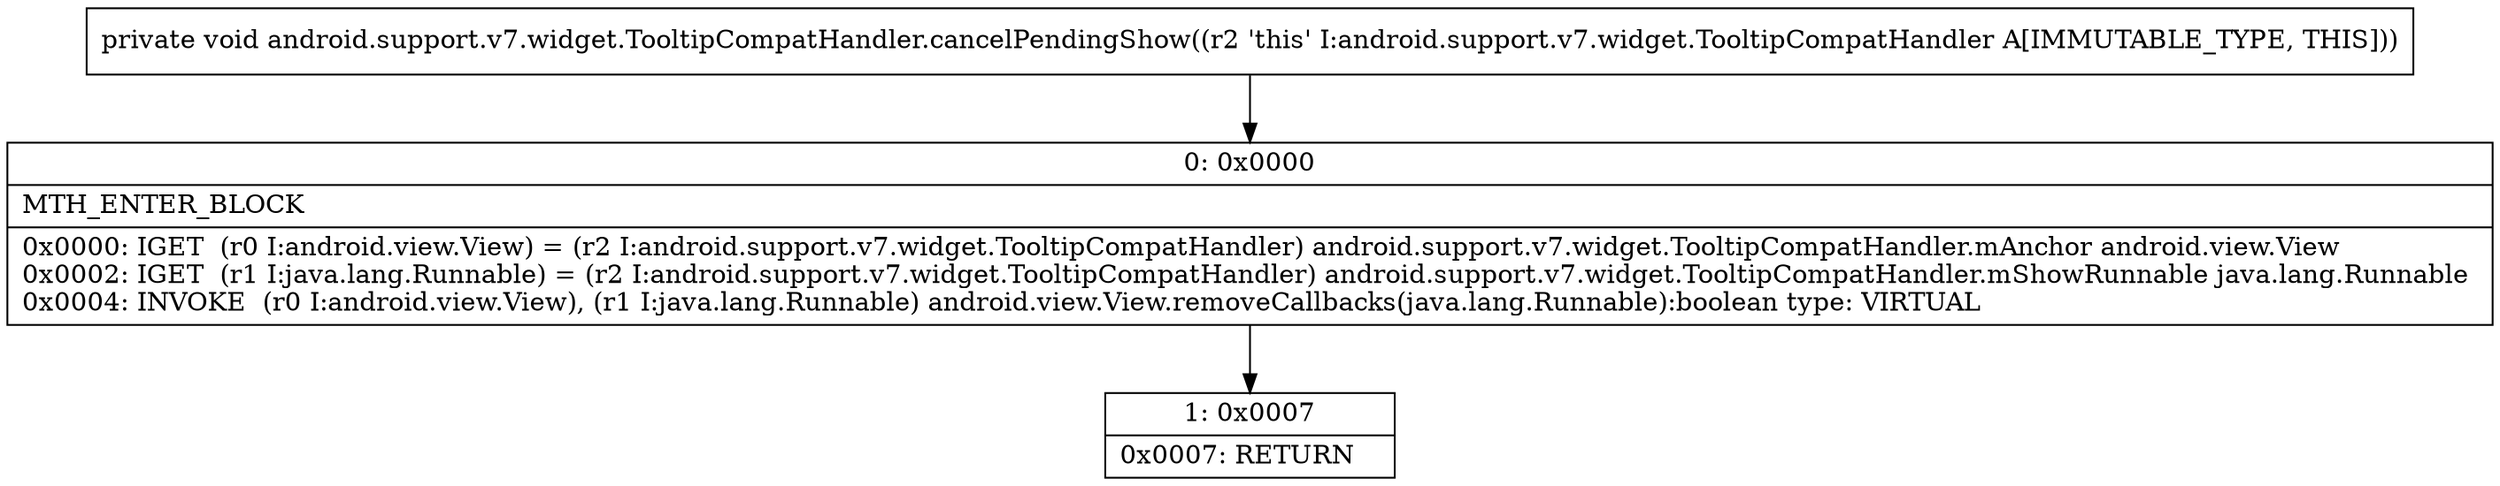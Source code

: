digraph "CFG forandroid.support.v7.widget.TooltipCompatHandler.cancelPendingShow()V" {
Node_0 [shape=record,label="{0\:\ 0x0000|MTH_ENTER_BLOCK\l|0x0000: IGET  (r0 I:android.view.View) = (r2 I:android.support.v7.widget.TooltipCompatHandler) android.support.v7.widget.TooltipCompatHandler.mAnchor android.view.View \l0x0002: IGET  (r1 I:java.lang.Runnable) = (r2 I:android.support.v7.widget.TooltipCompatHandler) android.support.v7.widget.TooltipCompatHandler.mShowRunnable java.lang.Runnable \l0x0004: INVOKE  (r0 I:android.view.View), (r1 I:java.lang.Runnable) android.view.View.removeCallbacks(java.lang.Runnable):boolean type: VIRTUAL \l}"];
Node_1 [shape=record,label="{1\:\ 0x0007|0x0007: RETURN   \l}"];
MethodNode[shape=record,label="{private void android.support.v7.widget.TooltipCompatHandler.cancelPendingShow((r2 'this' I:android.support.v7.widget.TooltipCompatHandler A[IMMUTABLE_TYPE, THIS])) }"];
MethodNode -> Node_0;
Node_0 -> Node_1;
}


